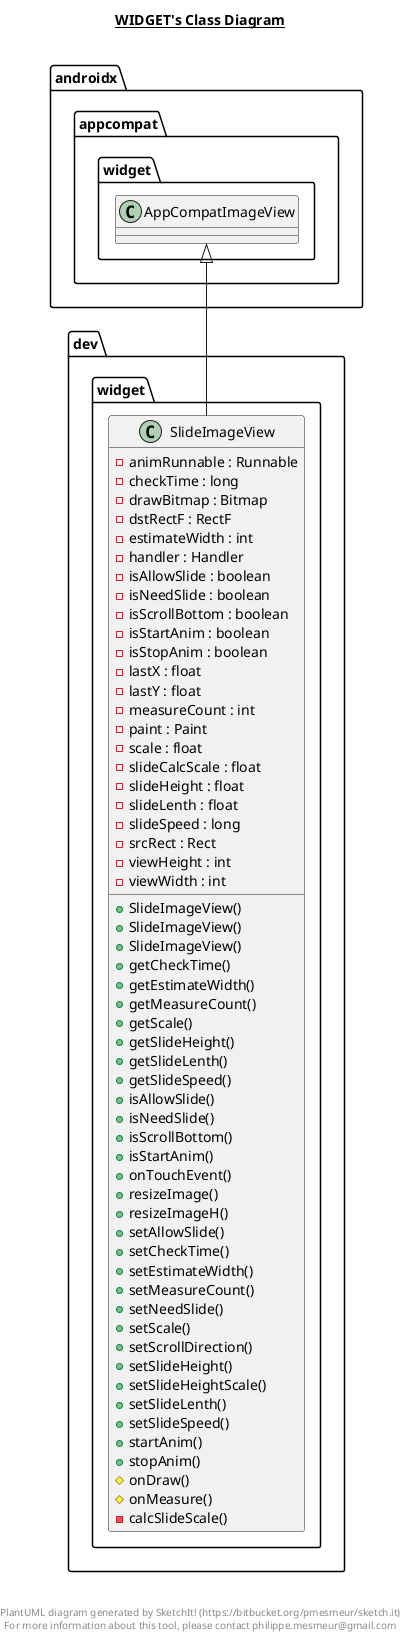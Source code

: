 @startuml

title __WIDGET's Class Diagram__\n

  namespace dev.widget {
    class dev.widget.SlideImageView {
        - animRunnable : Runnable
        - checkTime : long
        - drawBitmap : Bitmap
        - dstRectF : RectF
        - estimateWidth : int
        - handler : Handler
        - isAllowSlide : boolean
        - isNeedSlide : boolean
        - isScrollBottom : boolean
        - isStartAnim : boolean
        - isStopAnim : boolean
        - lastX : float
        - lastY : float
        - measureCount : int
        - paint : Paint
        - scale : float
        - slideCalcScale : float
        - slideHeight : float
        - slideLenth : float
        - slideSpeed : long
        - srcRect : Rect
        - viewHeight : int
        - viewWidth : int
        + SlideImageView()
        + SlideImageView()
        + SlideImageView()
        + getCheckTime()
        + getEstimateWidth()
        + getMeasureCount()
        + getScale()
        + getSlideHeight()
        + getSlideLenth()
        + getSlideSpeed()
        + isAllowSlide()
        + isNeedSlide()
        + isScrollBottom()
        + isStartAnim()
        + onTouchEvent()
        + resizeImage()
        + resizeImageH()
        + setAllowSlide()
        + setCheckTime()
        + setEstimateWidth()
        + setMeasureCount()
        + setNeedSlide()
        + setScale()
        + setScrollDirection()
        + setSlideHeight()
        + setSlideHeightScale()
        + setSlideLenth()
        + setSlideSpeed()
        + startAnim()
        + stopAnim()
        # onDraw()
        # onMeasure()
        - calcSlideScale()
    }
  }
  

  dev.widget.SlideImageView -up-|> androidx.appcompat.widget.AppCompatImageView


right footer


PlantUML diagram generated by SketchIt! (https://bitbucket.org/pmesmeur/sketch.it)
For more information about this tool, please contact philippe.mesmeur@gmail.com
endfooter

@enduml
